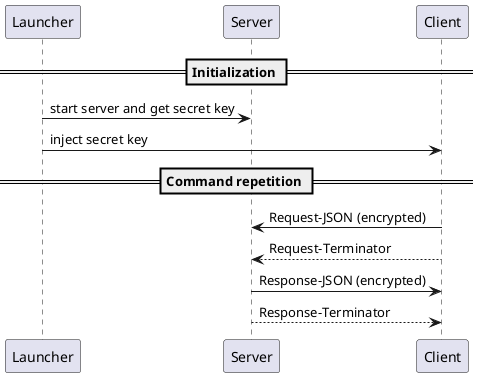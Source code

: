 @startuml
== Initialization ==
Launcher -> Server: start server and get secret key
Launcher -> Client: inject secret key
== Command repetition ==
    Client -> Server: Request-JSON (encrypted)
    Client --> Server: Request-Terminator
    Server -> Client: Response-JSON (encrypted)
    Server --> Client: Response-Terminator

@enduml